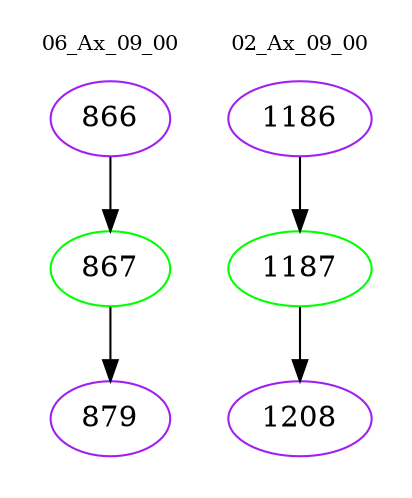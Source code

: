 digraph{
subgraph cluster_0 {
color = white
label = "06_Ax_09_00";
fontsize=10;
T0_866 [label="866", color="purple"]
T0_866 -> T0_867 [color="black"]
T0_867 [label="867", color="green"]
T0_867 -> T0_879 [color="black"]
T0_879 [label="879", color="purple"]
}
subgraph cluster_1 {
color = white
label = "02_Ax_09_00";
fontsize=10;
T1_1186 [label="1186", color="purple"]
T1_1186 -> T1_1187 [color="black"]
T1_1187 [label="1187", color="green"]
T1_1187 -> T1_1208 [color="black"]
T1_1208 [label="1208", color="purple"]
}
}
